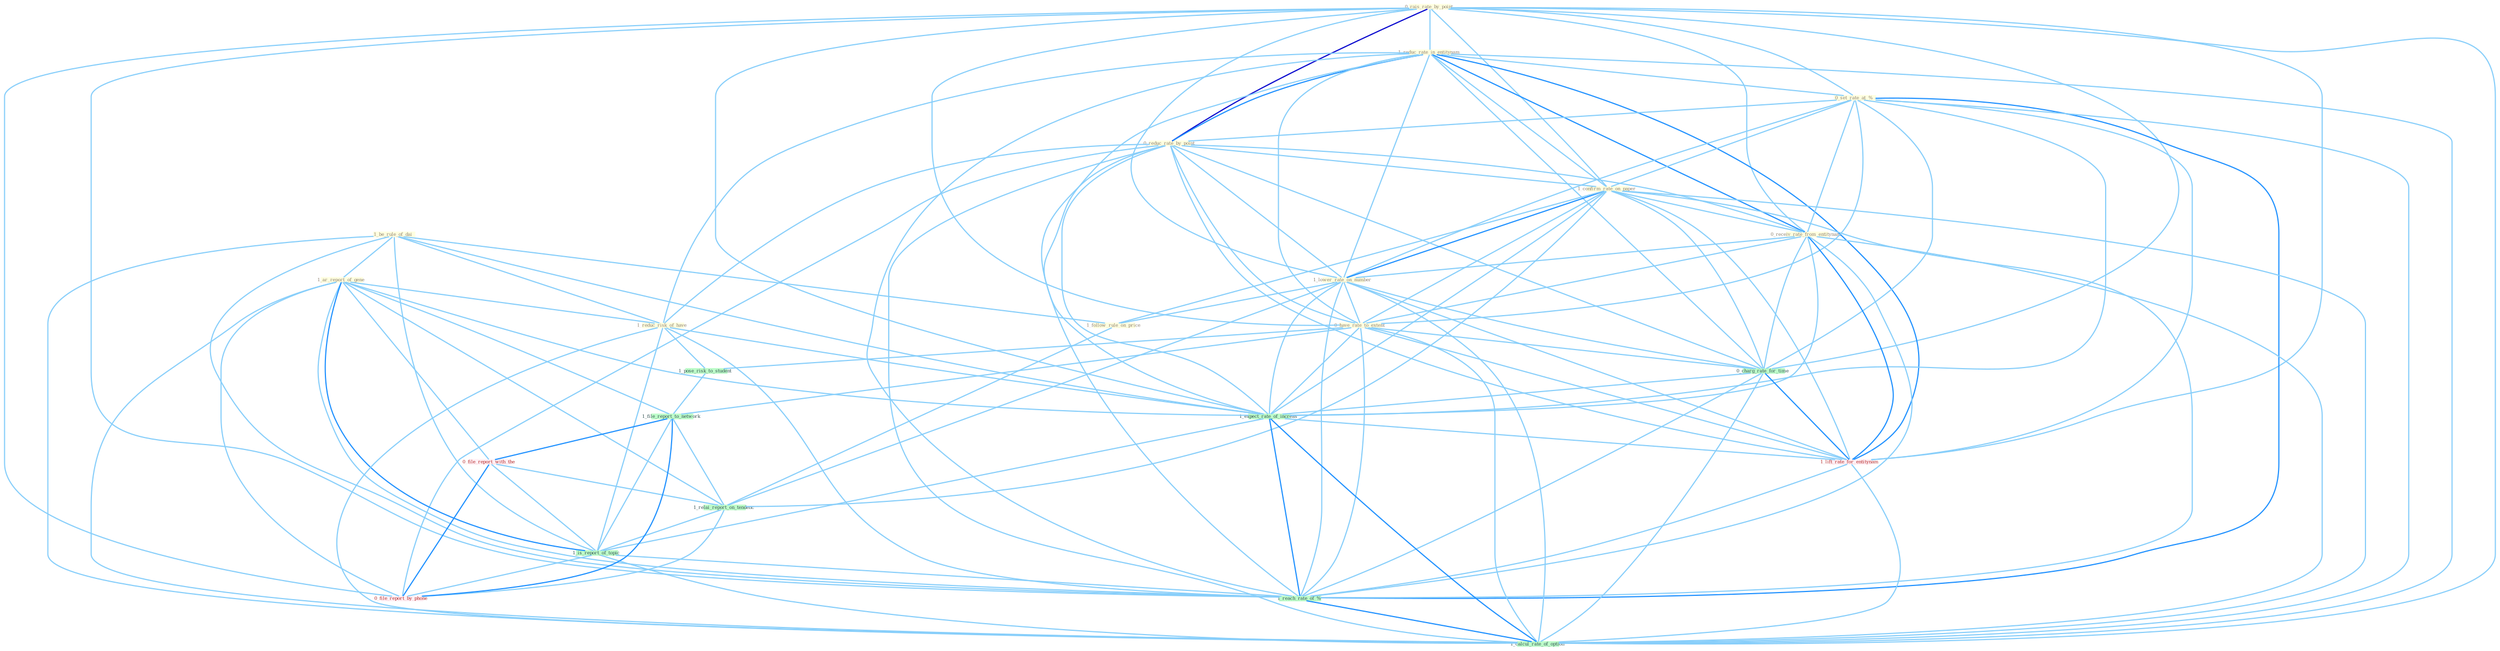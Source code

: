 Graph G{ 
    node
    [shape=polygon,style=filled,width=.5,height=.06,color="#BDFCC9",fixedsize=true,fontsize=4,
    fontcolor="#2f4f4f"];
    {node
    [color="#ffffe0", fontcolor="#8b7d6b"] "0_rais_rate_by_point " "1_be_rule_of_dai " "1_reduc_rate_in_entitynam " "0_set_rate_at_% " "0_reduc_rate_by_point " "1_confirm_rate_on_paper " "0_receiv_rate_from_entitynam " "1_lower_rate_on_number " "1_ar_report_of_gene " "1_reduc_risk_of_have " "1_follow_rule_on_price " "0_have_rate_to_extent "}
{node [color="#fff0f5", fontcolor="#b22222"] "0_file_report_with_the " "1_lift_rate_for_entitynam " "0_file_report_by_phone "}
edge [color="#B0E2FF"];

	"0_rais_rate_by_point " -- "1_reduc_rate_in_entitynam " [w="1", color="#87cefa" ];
	"0_rais_rate_by_point " -- "0_set_rate_at_% " [w="1", color="#87cefa" ];
	"0_rais_rate_by_point " -- "0_reduc_rate_by_point " [w="3", color="#0000cd" , len=0.6];
	"0_rais_rate_by_point " -- "1_confirm_rate_on_paper " [w="1", color="#87cefa" ];
	"0_rais_rate_by_point " -- "0_receiv_rate_from_entitynam " [w="1", color="#87cefa" ];
	"0_rais_rate_by_point " -- "1_lower_rate_on_number " [w="1", color="#87cefa" ];
	"0_rais_rate_by_point " -- "0_have_rate_to_extent " [w="1", color="#87cefa" ];
	"0_rais_rate_by_point " -- "0_charg_rate_for_time " [w="1", color="#87cefa" ];
	"0_rais_rate_by_point " -- "1_expect_rate_of_increas " [w="1", color="#87cefa" ];
	"0_rais_rate_by_point " -- "1_lift_rate_for_entitynam " [w="1", color="#87cefa" ];
	"0_rais_rate_by_point " -- "1_reach_rate_of_% " [w="1", color="#87cefa" ];
	"0_rais_rate_by_point " -- "0_file_report_by_phone " [w="1", color="#87cefa" ];
	"0_rais_rate_by_point " -- "1_calcul_rate_of_option " [w="1", color="#87cefa" ];
	"1_be_rule_of_dai " -- "1_ar_report_of_gene " [w="1", color="#87cefa" ];
	"1_be_rule_of_dai " -- "1_reduc_risk_of_have " [w="1", color="#87cefa" ];
	"1_be_rule_of_dai " -- "1_follow_rule_on_price " [w="1", color="#87cefa" ];
	"1_be_rule_of_dai " -- "1_expect_rate_of_increas " [w="1", color="#87cefa" ];
	"1_be_rule_of_dai " -- "1_is_report_of_topic " [w="1", color="#87cefa" ];
	"1_be_rule_of_dai " -- "1_reach_rate_of_% " [w="1", color="#87cefa" ];
	"1_be_rule_of_dai " -- "1_calcul_rate_of_option " [w="1", color="#87cefa" ];
	"1_reduc_rate_in_entitynam " -- "0_set_rate_at_% " [w="1", color="#87cefa" ];
	"1_reduc_rate_in_entitynam " -- "0_reduc_rate_by_point " [w="2", color="#1e90ff" , len=0.8];
	"1_reduc_rate_in_entitynam " -- "1_confirm_rate_on_paper " [w="1", color="#87cefa" ];
	"1_reduc_rate_in_entitynam " -- "0_receiv_rate_from_entitynam " [w="2", color="#1e90ff" , len=0.8];
	"1_reduc_rate_in_entitynam " -- "1_lower_rate_on_number " [w="1", color="#87cefa" ];
	"1_reduc_rate_in_entitynam " -- "1_reduc_risk_of_have " [w="1", color="#87cefa" ];
	"1_reduc_rate_in_entitynam " -- "0_have_rate_to_extent " [w="1", color="#87cefa" ];
	"1_reduc_rate_in_entitynam " -- "0_charg_rate_for_time " [w="1", color="#87cefa" ];
	"1_reduc_rate_in_entitynam " -- "1_expect_rate_of_increas " [w="1", color="#87cefa" ];
	"1_reduc_rate_in_entitynam " -- "1_lift_rate_for_entitynam " [w="2", color="#1e90ff" , len=0.8];
	"1_reduc_rate_in_entitynam " -- "1_reach_rate_of_% " [w="1", color="#87cefa" ];
	"1_reduc_rate_in_entitynam " -- "1_calcul_rate_of_option " [w="1", color="#87cefa" ];
	"0_set_rate_at_% " -- "0_reduc_rate_by_point " [w="1", color="#87cefa" ];
	"0_set_rate_at_% " -- "1_confirm_rate_on_paper " [w="1", color="#87cefa" ];
	"0_set_rate_at_% " -- "0_receiv_rate_from_entitynam " [w="1", color="#87cefa" ];
	"0_set_rate_at_% " -- "1_lower_rate_on_number " [w="1", color="#87cefa" ];
	"0_set_rate_at_% " -- "0_have_rate_to_extent " [w="1", color="#87cefa" ];
	"0_set_rate_at_% " -- "0_charg_rate_for_time " [w="1", color="#87cefa" ];
	"0_set_rate_at_% " -- "1_expect_rate_of_increas " [w="1", color="#87cefa" ];
	"0_set_rate_at_% " -- "1_lift_rate_for_entitynam " [w="1", color="#87cefa" ];
	"0_set_rate_at_% " -- "1_reach_rate_of_% " [w="2", color="#1e90ff" , len=0.8];
	"0_set_rate_at_% " -- "1_calcul_rate_of_option " [w="1", color="#87cefa" ];
	"0_reduc_rate_by_point " -- "1_confirm_rate_on_paper " [w="1", color="#87cefa" ];
	"0_reduc_rate_by_point " -- "0_receiv_rate_from_entitynam " [w="1", color="#87cefa" ];
	"0_reduc_rate_by_point " -- "1_lower_rate_on_number " [w="1", color="#87cefa" ];
	"0_reduc_rate_by_point " -- "1_reduc_risk_of_have " [w="1", color="#87cefa" ];
	"0_reduc_rate_by_point " -- "0_have_rate_to_extent " [w="1", color="#87cefa" ];
	"0_reduc_rate_by_point " -- "0_charg_rate_for_time " [w="1", color="#87cefa" ];
	"0_reduc_rate_by_point " -- "1_expect_rate_of_increas " [w="1", color="#87cefa" ];
	"0_reduc_rate_by_point " -- "1_lift_rate_for_entitynam " [w="1", color="#87cefa" ];
	"0_reduc_rate_by_point " -- "1_reach_rate_of_% " [w="1", color="#87cefa" ];
	"0_reduc_rate_by_point " -- "0_file_report_by_phone " [w="1", color="#87cefa" ];
	"0_reduc_rate_by_point " -- "1_calcul_rate_of_option " [w="1", color="#87cefa" ];
	"1_confirm_rate_on_paper " -- "0_receiv_rate_from_entitynam " [w="1", color="#87cefa" ];
	"1_confirm_rate_on_paper " -- "1_lower_rate_on_number " [w="2", color="#1e90ff" , len=0.8];
	"1_confirm_rate_on_paper " -- "1_follow_rule_on_price " [w="1", color="#87cefa" ];
	"1_confirm_rate_on_paper " -- "0_have_rate_to_extent " [w="1", color="#87cefa" ];
	"1_confirm_rate_on_paper " -- "0_charg_rate_for_time " [w="1", color="#87cefa" ];
	"1_confirm_rate_on_paper " -- "1_expect_rate_of_increas " [w="1", color="#87cefa" ];
	"1_confirm_rate_on_paper " -- "1_relai_report_on_tendenc " [w="1", color="#87cefa" ];
	"1_confirm_rate_on_paper " -- "1_lift_rate_for_entitynam " [w="1", color="#87cefa" ];
	"1_confirm_rate_on_paper " -- "1_reach_rate_of_% " [w="1", color="#87cefa" ];
	"1_confirm_rate_on_paper " -- "1_calcul_rate_of_option " [w="1", color="#87cefa" ];
	"0_receiv_rate_from_entitynam " -- "1_lower_rate_on_number " [w="1", color="#87cefa" ];
	"0_receiv_rate_from_entitynam " -- "0_have_rate_to_extent " [w="1", color="#87cefa" ];
	"0_receiv_rate_from_entitynam " -- "0_charg_rate_for_time " [w="1", color="#87cefa" ];
	"0_receiv_rate_from_entitynam " -- "1_expect_rate_of_increas " [w="1", color="#87cefa" ];
	"0_receiv_rate_from_entitynam " -- "1_lift_rate_for_entitynam " [w="2", color="#1e90ff" , len=0.8];
	"0_receiv_rate_from_entitynam " -- "1_reach_rate_of_% " [w="1", color="#87cefa" ];
	"0_receiv_rate_from_entitynam " -- "1_calcul_rate_of_option " [w="1", color="#87cefa" ];
	"1_lower_rate_on_number " -- "1_follow_rule_on_price " [w="1", color="#87cefa" ];
	"1_lower_rate_on_number " -- "0_have_rate_to_extent " [w="1", color="#87cefa" ];
	"1_lower_rate_on_number " -- "0_charg_rate_for_time " [w="1", color="#87cefa" ];
	"1_lower_rate_on_number " -- "1_expect_rate_of_increas " [w="1", color="#87cefa" ];
	"1_lower_rate_on_number " -- "1_relai_report_on_tendenc " [w="1", color="#87cefa" ];
	"1_lower_rate_on_number " -- "1_lift_rate_for_entitynam " [w="1", color="#87cefa" ];
	"1_lower_rate_on_number " -- "1_reach_rate_of_% " [w="1", color="#87cefa" ];
	"1_lower_rate_on_number " -- "1_calcul_rate_of_option " [w="1", color="#87cefa" ];
	"1_ar_report_of_gene " -- "1_reduc_risk_of_have " [w="1", color="#87cefa" ];
	"1_ar_report_of_gene " -- "1_file_report_to_network " [w="1", color="#87cefa" ];
	"1_ar_report_of_gene " -- "0_file_report_with_the " [w="1", color="#87cefa" ];
	"1_ar_report_of_gene " -- "1_expect_rate_of_increas " [w="1", color="#87cefa" ];
	"1_ar_report_of_gene " -- "1_relai_report_on_tendenc " [w="1", color="#87cefa" ];
	"1_ar_report_of_gene " -- "1_is_report_of_topic " [w="2", color="#1e90ff" , len=0.8];
	"1_ar_report_of_gene " -- "1_reach_rate_of_% " [w="1", color="#87cefa" ];
	"1_ar_report_of_gene " -- "0_file_report_by_phone " [w="1", color="#87cefa" ];
	"1_ar_report_of_gene " -- "1_calcul_rate_of_option " [w="1", color="#87cefa" ];
	"1_reduc_risk_of_have " -- "1_pose_risk_to_student " [w="1", color="#87cefa" ];
	"1_reduc_risk_of_have " -- "1_expect_rate_of_increas " [w="1", color="#87cefa" ];
	"1_reduc_risk_of_have " -- "1_is_report_of_topic " [w="1", color="#87cefa" ];
	"1_reduc_risk_of_have " -- "1_reach_rate_of_% " [w="1", color="#87cefa" ];
	"1_reduc_risk_of_have " -- "1_calcul_rate_of_option " [w="1", color="#87cefa" ];
	"1_follow_rule_on_price " -- "1_relai_report_on_tendenc " [w="1", color="#87cefa" ];
	"0_have_rate_to_extent " -- "1_pose_risk_to_student " [w="1", color="#87cefa" ];
	"0_have_rate_to_extent " -- "1_file_report_to_network " [w="1", color="#87cefa" ];
	"0_have_rate_to_extent " -- "0_charg_rate_for_time " [w="1", color="#87cefa" ];
	"0_have_rate_to_extent " -- "1_expect_rate_of_increas " [w="1", color="#87cefa" ];
	"0_have_rate_to_extent " -- "1_lift_rate_for_entitynam " [w="1", color="#87cefa" ];
	"0_have_rate_to_extent " -- "1_reach_rate_of_% " [w="1", color="#87cefa" ];
	"0_have_rate_to_extent " -- "1_calcul_rate_of_option " [w="1", color="#87cefa" ];
	"1_pose_risk_to_student " -- "1_file_report_to_network " [w="1", color="#87cefa" ];
	"1_file_report_to_network " -- "0_file_report_with_the " [w="2", color="#1e90ff" , len=0.8];
	"1_file_report_to_network " -- "1_relai_report_on_tendenc " [w="1", color="#87cefa" ];
	"1_file_report_to_network " -- "1_is_report_of_topic " [w="1", color="#87cefa" ];
	"1_file_report_to_network " -- "0_file_report_by_phone " [w="2", color="#1e90ff" , len=0.8];
	"0_file_report_with_the " -- "1_relai_report_on_tendenc " [w="1", color="#87cefa" ];
	"0_file_report_with_the " -- "1_is_report_of_topic " [w="1", color="#87cefa" ];
	"0_file_report_with_the " -- "0_file_report_by_phone " [w="2", color="#1e90ff" , len=0.8];
	"0_charg_rate_for_time " -- "1_expect_rate_of_increas " [w="1", color="#87cefa" ];
	"0_charg_rate_for_time " -- "1_lift_rate_for_entitynam " [w="2", color="#1e90ff" , len=0.8];
	"0_charg_rate_for_time " -- "1_reach_rate_of_% " [w="1", color="#87cefa" ];
	"0_charg_rate_for_time " -- "1_calcul_rate_of_option " [w="1", color="#87cefa" ];
	"1_expect_rate_of_increas " -- "1_lift_rate_for_entitynam " [w="1", color="#87cefa" ];
	"1_expect_rate_of_increas " -- "1_is_report_of_topic " [w="1", color="#87cefa" ];
	"1_expect_rate_of_increas " -- "1_reach_rate_of_% " [w="2", color="#1e90ff" , len=0.8];
	"1_expect_rate_of_increas " -- "1_calcul_rate_of_option " [w="2", color="#1e90ff" , len=0.8];
	"1_relai_report_on_tendenc " -- "1_is_report_of_topic " [w="1", color="#87cefa" ];
	"1_relai_report_on_tendenc " -- "0_file_report_by_phone " [w="1", color="#87cefa" ];
	"1_lift_rate_for_entitynam " -- "1_reach_rate_of_% " [w="1", color="#87cefa" ];
	"1_lift_rate_for_entitynam " -- "1_calcul_rate_of_option " [w="1", color="#87cefa" ];
	"1_is_report_of_topic " -- "1_reach_rate_of_% " [w="1", color="#87cefa" ];
	"1_is_report_of_topic " -- "0_file_report_by_phone " [w="1", color="#87cefa" ];
	"1_is_report_of_topic " -- "1_calcul_rate_of_option " [w="1", color="#87cefa" ];
	"1_reach_rate_of_% " -- "1_calcul_rate_of_option " [w="2", color="#1e90ff" , len=0.8];
}